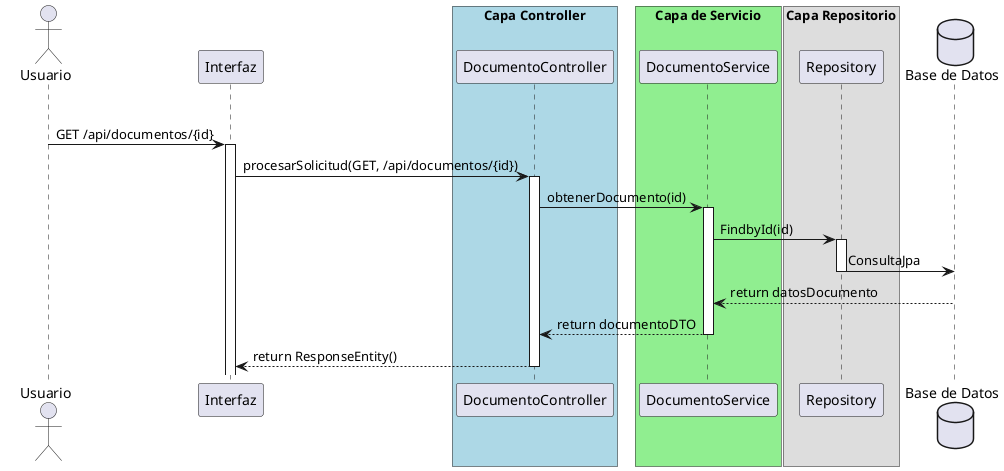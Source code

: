 @startuml
actor "Usuario" as usuario
participant "Interfaz" as int
box "Capa Controller" #LightBlue

participant "DocumentoController" as docCtrl

end box
box "Capa de Servicio" #LightGreen

participant "DocumentoService" as docSvc

end box
box "Capa Repositorio"
participant "Repository" as repo
end box
database "Base de Datos" as db

' Flujo de visualización de documento
group Visualización de Documento
    usuario -> int : GET /api/documentos/{id}
    activate int
    int -> docCtrl : procesarSolicitud(GET, /api/documentos/{id})

    activate docCtrl

    docCtrl -> docSvc : obtenerDocumento(id)
    activate docSvc

    docSvc -> repo: FindbyId(id)
    activate repo
    repo -> db : ConsultaJpa
    deactivate repo
    db --> docSvc : return datosDocumento
    deactivate db

    docSvc --> docCtrl : return documentoDTO
    deactivate docSvc

    docCtrl --> int : return ResponseEntity()
    deactivate docCtrl


@enduml